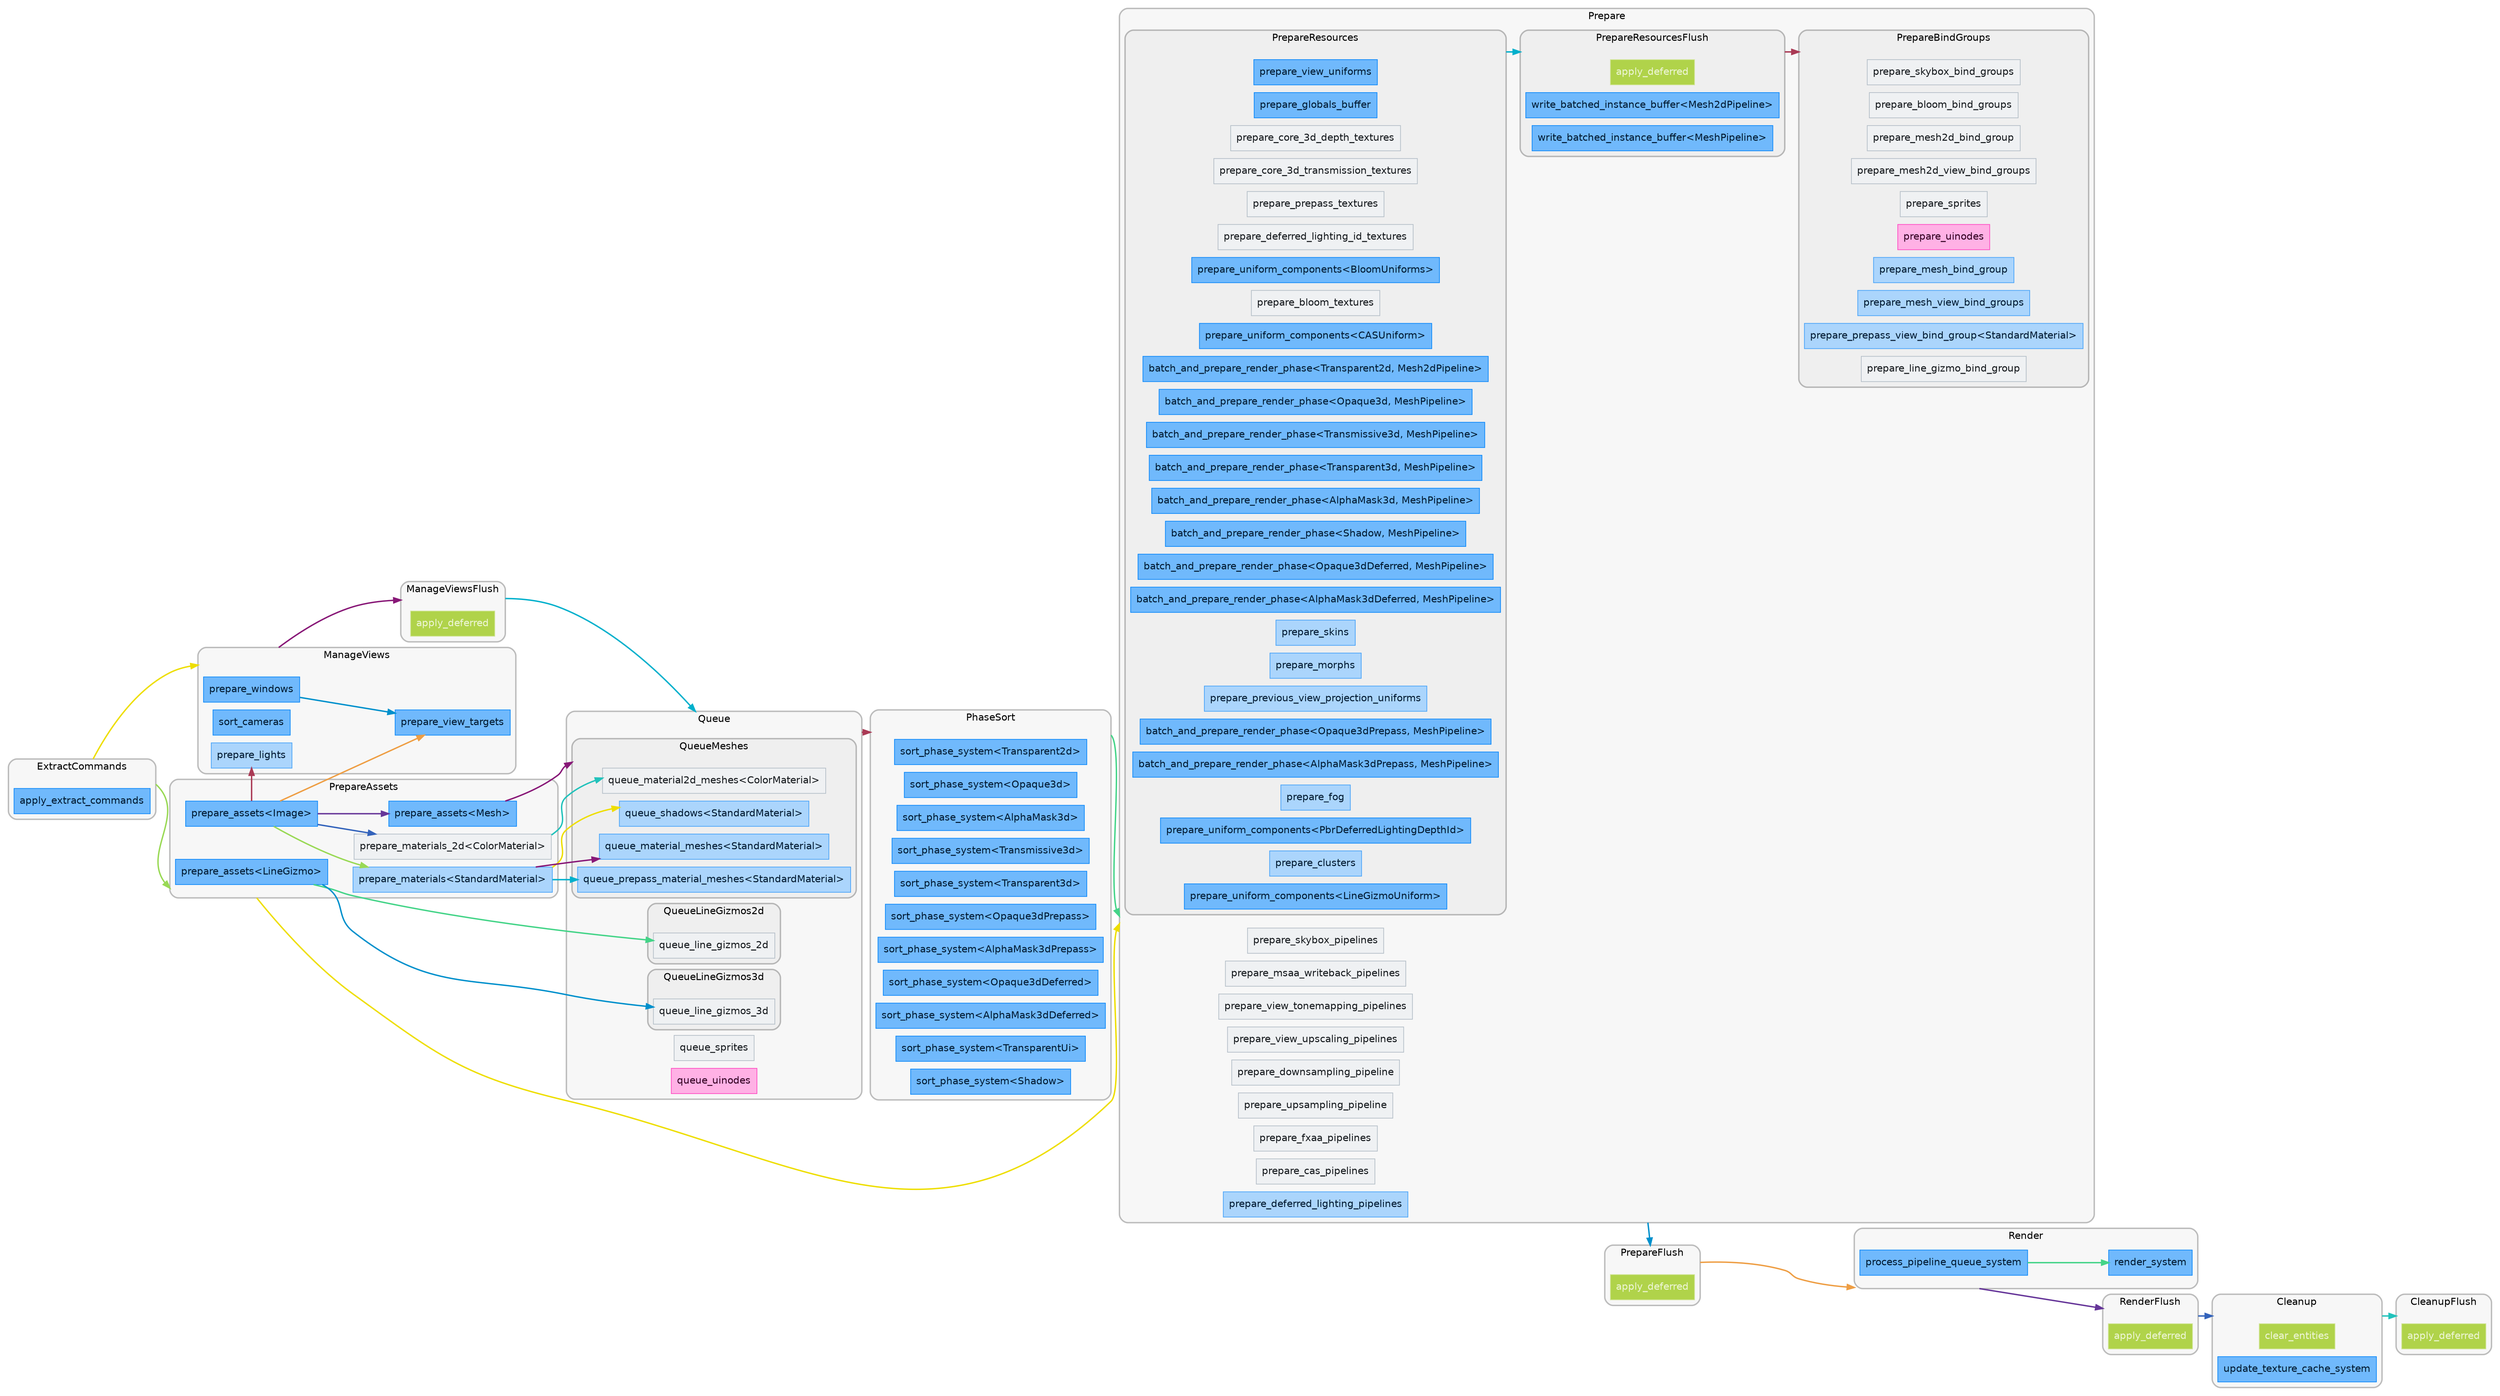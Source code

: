 digraph "" {
	"compound"="true";
	"splines"="spline";
	"rankdir"="LR";
	"bgcolor"="white";
	"fontname"="Helvetica";
	"nodesep"="0.15";
	edge ["penwidth"="2"];
	node ["shape"="box", "style"="filled"];
	subgraph "clusternode_Set(1)" {
		"style"="rounded,filled";
		"label"="ManageViewsFlush";
		"tooltip"="ManageViewsFlush";
		"fillcolor"="#00000008";
		"fontcolor"="#000000";
		"color"="#00000040";
		"penwidth"="2";
		"set_marker_node_Set(1)" ["style"="invis", "label"="", "height"="0", "shape"="point"]
		"node_System(0)" ["label"="apply_deferred", "tooltip"="bevy_ecs::schedule::executor::apply_deferred", "fillcolor"="#b0d34a", "fontname"="Helvetica", "fontcolor"="#edf5d5", "color"="#d3e69c", "penwidth"="1"]
	}
	
	subgraph "clusternode_Set(3)" {
		"style"="rounded,filled";
		"label"="RenderFlush";
		"tooltip"="RenderFlush";
		"fillcolor"="#00000008";
		"fontcolor"="#000000";
		"color"="#00000040";
		"penwidth"="2";
		"set_marker_node_Set(3)" ["style"="invis", "label"="", "height"="0", "shape"="point"]
		"node_System(2)" ["label"="apply_deferred", "tooltip"="bevy_ecs::schedule::executor::apply_deferred", "fillcolor"="#b0d34a", "fontname"="Helvetica", "fontcolor"="#edf5d5", "color"="#d3e69c", "penwidth"="1"]
	}
	
	subgraph "clusternode_Set(4)" {
		"style"="rounded,filled";
		"label"="PrepareFlush";
		"tooltip"="PrepareFlush";
		"fillcolor"="#00000008";
		"fontcolor"="#000000";
		"color"="#00000040";
		"penwidth"="2";
		"set_marker_node_Set(4)" ["style"="invis", "label"="", "height"="0", "shape"="point"]
		"node_System(3)" ["label"="apply_deferred", "tooltip"="bevy_ecs::schedule::executor::apply_deferred", "fillcolor"="#b0d34a", "fontname"="Helvetica", "fontcolor"="#edf5d5", "color"="#d3e69c", "penwidth"="1"]
	}
	
	subgraph "clusternode_Set(5)" {
		"style"="rounded,filled";
		"label"="CleanupFlush";
		"tooltip"="CleanupFlush";
		"fillcolor"="#00000008";
		"fontcolor"="#000000";
		"color"="#00000040";
		"penwidth"="2";
		"set_marker_node_Set(5)" ["style"="invis", "label"="", "height"="0", "shape"="point"]
		"node_System(4)" ["label"="apply_deferred", "tooltip"="bevy_ecs::schedule::executor::apply_deferred", "fillcolor"="#b0d34a", "fontname"="Helvetica", "fontcolor"="#edf5d5", "color"="#d3e69c", "penwidth"="1"]
	}
	
	subgraph "clusternode_Set(6)" {
		"style"="rounded,filled";
		"label"="ExtractCommands";
		"tooltip"="ExtractCommands";
		"fillcolor"="#00000008";
		"fontcolor"="#000000";
		"color"="#00000040";
		"penwidth"="2";
		"set_marker_node_Set(6)" ["style"="invis", "label"="", "height"="0", "shape"="point"]
		"node_System(5)" ["label"="apply_extract_commands", "tooltip"="bevy_render::apply_extract_commands", "fillcolor"="#70b9fc", "fontname"="Helvetica", "fontcolor"="#011a31", "color"="#0c88f9", "penwidth"="1"]
	}
	
	subgraph "clusternode_Set(7)" {
		"style"="rounded,filled";
		"label"="ManageViews";
		"tooltip"="ManageViews";
		"fillcolor"="#00000008";
		"fontcolor"="#000000";
		"color"="#00000040";
		"penwidth"="2";
		"set_marker_node_Set(7)" ["style"="invis", "label"="", "height"="0", "shape"="point"]
		"node_System(9)" ["label"="prepare_windows", "tooltip"="bevy_render::view::window::prepare_windows", "fillcolor"="#70b9fc", "fontname"="Helvetica", "fontcolor"="#011a31", "color"="#0c88f9", "penwidth"="1"]
		"node_System(10)" ["label"="sort_cameras", "tooltip"="bevy_render::camera::camera::sort_cameras", "fillcolor"="#70b9fc", "fontname"="Helvetica", "fontcolor"="#011a31", "color"="#0c88f9", "penwidth"="1"]
		"node_System(11)" ["label"="prepare_view_targets", "tooltip"="bevy_render::view::prepare_view_targets", "fillcolor"="#70b9fc", "fontname"="Helvetica", "fontcolor"="#011a31", "color"="#0c88f9", "penwidth"="1"]
		"node_System(77)" ["label"="prepare_lights", "tooltip"="bevy_pbr::render::light::prepare_lights", "fillcolor"="#abd5fc", "fontname"="Helvetica", "fontcolor"="#011a31", "color"="#48a3f8", "penwidth"="1"]
	}
	
	subgraph "clusternode_Set(8)" {
		"style"="rounded,filled";
		"label"="Queue";
		"tooltip"="Queue";
		"fillcolor"="#00000008";
		"fontcolor"="#000000";
		"color"="#00000040";
		"penwidth"="2";
		"set_marker_node_Set(8)" ["style"="invis", "label"="", "height"="0", "shape"="point"]
		subgraph "clusternode_Set(14)" {
			"style"="rounded,filled";
			"label"="QueueMeshes";
			"tooltip"="QueueMeshes";
			"fillcolor"="#00000008";
			"fontcolor"="#000000";
			"color"="#00000040";
			"penwidth"="2";
			"set_marker_node_Set(14)" ["style"="invis", "label"="", "height"="0", "shape"="point"]
			"node_System(48)" ["label"="queue_material2d_meshes<ColorMaterial>", "tooltip"="bevy_sprite::mesh2d::material::queue_material2d_meshes<bevy_sprite::mesh2d::color_material::ColorMaterial>", "fillcolor"="#eff1f3", "fontname"="Helvetica", "fontcolor"="#15191d", "color"="#b4bec7", "penwidth"="1"]
			"node_System(67)" ["label"="queue_shadows<StandardMaterial>", "tooltip"="bevy_pbr::render::light::queue_shadows<bevy_pbr::pbr_material::StandardMaterial>", "fillcolor"="#abd5fc", "fontname"="Helvetica", "fontcolor"="#011a31", "color"="#48a3f8", "penwidth"="1"]
			"node_System(68)" ["label"="queue_material_meshes<StandardMaterial>", "tooltip"="bevy_pbr::material::queue_material_meshes<bevy_pbr::pbr_material::StandardMaterial>", "fillcolor"="#abd5fc", "fontname"="Helvetica", "fontcolor"="#011a31", "color"="#48a3f8", "penwidth"="1"]
			"node_System(73)" ["label"="queue_prepass_material_meshes<StandardMaterial>", "tooltip"="bevy_pbr::prepass::queue_prepass_material_meshes<bevy_pbr::pbr_material::StandardMaterial>", "fillcolor"="#abd5fc", "fontname"="Helvetica", "fontcolor"="#011a31", "color"="#48a3f8", "penwidth"="1"]
		}
		
		subgraph "clusternode_Set(95)" {
			"style"="rounded,filled";
			"label"="QueueLineGizmos2d";
			"tooltip"="QueueLineGizmos2d";
			"fillcolor"="#00000008";
			"fontcolor"="#000000";
			"color"="#00000040";
			"penwidth"="2";
			"set_marker_node_Set(95)" ["style"="invis", "label"="", "height"="0", "shape"="point"]
			"node_System(83)" ["label"="queue_line_gizmos_2d", "tooltip"="bevy_gizmos::pipeline_2d::queue_line_gizmos_2d", "fillcolor"="#eff1f3", "fontname"="Helvetica", "fontcolor"="#15191d", "color"="#b4bec7", "penwidth"="1"]
		}
		
		subgraph "clusternode_Set(97)" {
			"style"="rounded,filled";
			"label"="QueueLineGizmos3d";
			"tooltip"="QueueLineGizmos3d";
			"fillcolor"="#00000008";
			"fontcolor"="#000000";
			"color"="#00000040";
			"penwidth"="2";
			"set_marker_node_Set(97)" ["style"="invis", "label"="", "height"="0", "shape"="point"]
			"node_System(84)" ["label"="queue_line_gizmos_3d", "tooltip"="bevy_gizmos::pipeline_3d::queue_line_gizmos_3d", "fillcolor"="#eff1f3", "fontname"="Helvetica", "fontcolor"="#15191d", "color"="#b4bec7", "penwidth"="1"]
		}
		
		"node_System(49)" ["label"="queue_sprites", "tooltip"="bevy_sprite::render::queue_sprites", "fillcolor"="#eff1f3", "fontname"="Helvetica", "fontcolor"="#15191d", "color"="#b4bec7", "penwidth"="1"]
		"node_System(51)" ["label"="queue_uinodes", "tooltip"="bevy_ui::render::queue_uinodes", "fillcolor"="#ffb1e5", "fontname"="Helvetica", "fontcolor"="#320021", "color"="#ff4bc2", "penwidth"="1"]
	}
	
	subgraph "clusternode_Set(9)" {
		"style"="rounded,filled";
		"label"="PhaseSort";
		"tooltip"="PhaseSort";
		"fillcolor"="#00000008";
		"fontcolor"="#000000";
		"color"="#00000040";
		"penwidth"="2";
		"set_marker_node_Set(9)" ["style"="invis", "label"="", "height"="0", "shape"="point"]
		"node_System(17)" ["label"="sort_phase_system<Transparent2d>", "tooltip"="bevy_render::render_phase::sort_phase_system<bevy_core_pipeline::core_2d::Transparent2d>", "fillcolor"="#70b9fc", "fontname"="Helvetica", "fontcolor"="#011a31", "color"="#0c88f9", "penwidth"="1"]
		"node_System(20)" ["label"="sort_phase_system<Opaque3d>", "tooltip"="bevy_render::render_phase::sort_phase_system<bevy_core_pipeline::core_3d::Opaque3d>", "fillcolor"="#70b9fc", "fontname"="Helvetica", "fontcolor"="#011a31", "color"="#0c88f9", "penwidth"="1"]
		"node_System(21)" ["label"="sort_phase_system<AlphaMask3d>", "tooltip"="bevy_render::render_phase::sort_phase_system<bevy_core_pipeline::core_3d::AlphaMask3d>", "fillcolor"="#70b9fc", "fontname"="Helvetica", "fontcolor"="#011a31", "color"="#0c88f9", "penwidth"="1"]
		"node_System(22)" ["label"="sort_phase_system<Transmissive3d>", "tooltip"="bevy_render::render_phase::sort_phase_system<bevy_core_pipeline::core_3d::Transmissive3d>", "fillcolor"="#70b9fc", "fontname"="Helvetica", "fontcolor"="#011a31", "color"="#0c88f9", "penwidth"="1"]
		"node_System(23)" ["label"="sort_phase_system<Transparent3d>", "tooltip"="bevy_render::render_phase::sort_phase_system<bevy_core_pipeline::core_3d::Transparent3d>", "fillcolor"="#70b9fc", "fontname"="Helvetica", "fontcolor"="#011a31", "color"="#0c88f9", "penwidth"="1"]
		"node_System(24)" ["label"="sort_phase_system<Opaque3dPrepass>", "tooltip"="bevy_render::render_phase::sort_phase_system<bevy_core_pipeline::prepass::Opaque3dPrepass>", "fillcolor"="#70b9fc", "fontname"="Helvetica", "fontcolor"="#011a31", "color"="#0c88f9", "penwidth"="1"]
		"node_System(25)" ["label"="sort_phase_system<AlphaMask3dPrepass>", "tooltip"="bevy_render::render_phase::sort_phase_system<bevy_core_pipeline::prepass::AlphaMask3dPrepass>", "fillcolor"="#70b9fc", "fontname"="Helvetica", "fontcolor"="#011a31", "color"="#0c88f9", "penwidth"="1"]
		"node_System(26)" ["label"="sort_phase_system<Opaque3dDeferred>", "tooltip"="bevy_render::render_phase::sort_phase_system<bevy_core_pipeline::deferred::Opaque3dDeferred>", "fillcolor"="#70b9fc", "fontname"="Helvetica", "fontcolor"="#011a31", "color"="#0c88f9", "penwidth"="1"]
		"node_System(27)" ["label"="sort_phase_system<AlphaMask3dDeferred>", "tooltip"="bevy_render::render_phase::sort_phase_system<bevy_core_pipeline::deferred::AlphaMask3dDeferred>", "fillcolor"="#70b9fc", "fontname"="Helvetica", "fontcolor"="#011a31", "color"="#0c88f9", "penwidth"="1"]
		"node_System(52)" ["label"="sort_phase_system<TransparentUi>", "tooltip"="bevy_render::render_phase::sort_phase_system<bevy_ui::render::render_pass::TransparentUi>", "fillcolor"="#70b9fc", "fontname"="Helvetica", "fontcolor"="#011a31", "color"="#0c88f9", "penwidth"="1"]
		"node_System(78)" ["label"="sort_phase_system<Shadow>", "tooltip"="bevy_render::render_phase::sort_phase_system<bevy_pbr::render::light::Shadow>", "fillcolor"="#70b9fc", "fontname"="Helvetica", "fontcolor"="#011a31", "color"="#0c88f9", "penwidth"="1"]
	}
	
	subgraph "clusternode_Set(10)" {
		"style"="rounded,filled";
		"label"="Prepare";
		"tooltip"="Prepare";
		"fillcolor"="#00000008";
		"fontcolor"="#000000";
		"color"="#00000040";
		"penwidth"="2";
		"set_marker_node_Set(10)" ["style"="invis", "label"="", "height"="0", "shape"="point"]
		subgraph "clusternode_Set(2)" {
			"style"="rounded,filled";
			"label"="PrepareResourcesFlush";
			"tooltip"="PrepareResourcesFlush";
			"fillcolor"="#00000008";
			"fontcolor"="#000000";
			"color"="#00000040";
			"penwidth"="2";
			"set_marker_node_Set(2)" ["style"="invis", "label"="", "height"="0", "shape"="point"]
			"node_System(1)" ["label"="apply_deferred", "tooltip"="bevy_ecs::schedule::executor::apply_deferred", "fillcolor"="#b0d34a", "fontname"="Helvetica", "fontcolor"="#edf5d5", "color"="#d3e69c", "penwidth"="1"]
			"node_System(44)" ["label"="write_batched_instance_buffer<Mesh2dPipeline>", "tooltip"="bevy_render::batching::write_batched_instance_buffer<bevy_sprite::mesh2d::mesh::Mesh2dPipeline>", "fillcolor"="#70b9fc", "fontname"="Helvetica", "fontcolor"="#011a31", "color"="#0c88f9", "penwidth"="1"]
			"node_System(61)" ["label"="write_batched_instance_buffer<MeshPipeline>", "tooltip"="bevy_render::batching::write_batched_instance_buffer<bevy_pbr::render::mesh::MeshPipeline>", "fillcolor"="#70b9fc", "fontname"="Helvetica", "fontcolor"="#011a31", "color"="#0c88f9", "penwidth"="1"]
		}
		
		subgraph "clusternode_Set(16)" {
			"style"="rounded,filled";
			"label"="PrepareResources";
			"tooltip"="PrepareResources";
			"fillcolor"="#00000008";
			"fontcolor"="#000000";
			"color"="#00000040";
			"penwidth"="2";
			"set_marker_node_Set(16)" ["style"="invis", "label"="", "height"="0", "shape"="point"]
			"node_System(12)" ["label"="prepare_view_uniforms", "tooltip"="bevy_render::view::prepare_view_uniforms", "fillcolor"="#70b9fc", "fontname"="Helvetica", "fontcolor"="#011a31", "color"="#0c88f9", "penwidth"="1"]
			"node_System(14)" ["label"="prepare_globals_buffer", "tooltip"="bevy_render::globals::prepare_globals_buffer", "fillcolor"="#70b9fc", "fontname"="Helvetica", "fontcolor"="#011a31", "color"="#0c88f9", "penwidth"="1"]
			"node_System(28)" ["label"="prepare_core_3d_depth_textures", "tooltip"="bevy_core_pipeline::core_3d::prepare_core_3d_depth_textures", "fillcolor"="#eff1f3", "fontname"="Helvetica", "fontcolor"="#15191d", "color"="#b4bec7", "penwidth"="1"]
			"node_System(29)" ["label"="prepare_core_3d_transmission_textures", "tooltip"="bevy_core_pipeline::core_3d::prepare_core_3d_transmission_textures", "fillcolor"="#eff1f3", "fontname"="Helvetica", "fontcolor"="#15191d", "color"="#b4bec7", "penwidth"="1"]
			"node_System(30)" ["label"="prepare_prepass_textures", "tooltip"="bevy_core_pipeline::core_3d::prepare_prepass_textures", "fillcolor"="#eff1f3", "fontname"="Helvetica", "fontcolor"="#15191d", "color"="#b4bec7", "penwidth"="1"]
			"node_System(31)" ["label"="prepare_deferred_lighting_id_textures", "tooltip"="bevy_core_pipeline::deferred::copy_lighting_id::prepare_deferred_lighting_id_textures", "fillcolor"="#eff1f3", "fontname"="Helvetica", "fontcolor"="#15191d", "color"="#b4bec7", "penwidth"="1"]
			"node_System(35)" ["label"="prepare_uniform_components<BloomUniforms>", "tooltip"="bevy_render::extract_component::prepare_uniform_components<bevy_core_pipeline::bloom::downsampling_pipeline::BloomUniforms>", "fillcolor"="#70b9fc", "fontname"="Helvetica", "fontcolor"="#011a31", "color"="#0c88f9", "penwidth"="1"]
			"node_System(38)" ["label"="prepare_bloom_textures", "tooltip"="bevy_core_pipeline::bloom::prepare_bloom_textures", "fillcolor"="#eff1f3", "fontname"="Helvetica", "fontcolor"="#15191d", "color"="#b4bec7", "penwidth"="1"]
			"node_System(41)" ["label"="prepare_uniform_components<CASUniform>", "tooltip"="bevy_render::extract_component::prepare_uniform_components<bevy_core_pipeline::contrast_adaptive_sharpening::CASUniform>", "fillcolor"="#70b9fc", "fontname"="Helvetica", "fontcolor"="#011a31", "color"="#0c88f9", "penwidth"="1"]
			"node_System(43)" ["label"="batch_and_prepare_render_phase<Transparent2d, Mesh2dPipeline>", "tooltip"="bevy_render::batching::batch_and_prepare_render_phase<bevy_core_pipeline::core_2d::Transparent2d, bevy_sprite::mesh2d::mesh::Mesh2dPipeline>", "fillcolor"="#70b9fc", "fontname"="Helvetica", "fontcolor"="#011a31", "color"="#0c88f9", "penwidth"="1"]
			"node_System(54)" ["label"="batch_and_prepare_render_phase<Opaque3d, MeshPipeline>", "tooltip"="bevy_render::batching::batch_and_prepare_render_phase<bevy_core_pipeline::core_3d::Opaque3d, bevy_pbr::render::mesh::MeshPipeline>", "fillcolor"="#70b9fc", "fontname"="Helvetica", "fontcolor"="#011a31", "color"="#0c88f9", "penwidth"="1"]
			"node_System(55)" ["label"="batch_and_prepare_render_phase<Transmissive3d, MeshPipeline>", "tooltip"="bevy_render::batching::batch_and_prepare_render_phase<bevy_core_pipeline::core_3d::Transmissive3d, bevy_pbr::render::mesh::MeshPipeline>", "fillcolor"="#70b9fc", "fontname"="Helvetica", "fontcolor"="#011a31", "color"="#0c88f9", "penwidth"="1"]
			"node_System(56)" ["label"="batch_and_prepare_render_phase<Transparent3d, MeshPipeline>", "tooltip"="bevy_render::batching::batch_and_prepare_render_phase<bevy_core_pipeline::core_3d::Transparent3d, bevy_pbr::render::mesh::MeshPipeline>", "fillcolor"="#70b9fc", "fontname"="Helvetica", "fontcolor"="#011a31", "color"="#0c88f9", "penwidth"="1"]
			"node_System(57)" ["label"="batch_and_prepare_render_phase<AlphaMask3d, MeshPipeline>", "tooltip"="bevy_render::batching::batch_and_prepare_render_phase<bevy_core_pipeline::core_3d::AlphaMask3d, bevy_pbr::render::mesh::MeshPipeline>", "fillcolor"="#70b9fc", "fontname"="Helvetica", "fontcolor"="#011a31", "color"="#0c88f9", "penwidth"="1"]
			"node_System(58)" ["label"="batch_and_prepare_render_phase<Shadow, MeshPipeline>", "tooltip"="bevy_render::batching::batch_and_prepare_render_phase<bevy_pbr::render::light::Shadow, bevy_pbr::render::mesh::MeshPipeline>", "fillcolor"="#70b9fc", "fontname"="Helvetica", "fontcolor"="#011a31", "color"="#0c88f9", "penwidth"="1"]
			"node_System(59)" ["label"="batch_and_prepare_render_phase<Opaque3dDeferred, MeshPipeline>", "tooltip"="bevy_render::batching::batch_and_prepare_render_phase<bevy_core_pipeline::deferred::Opaque3dDeferred, bevy_pbr::render::mesh::MeshPipeline>", "fillcolor"="#70b9fc", "fontname"="Helvetica", "fontcolor"="#011a31", "color"="#0c88f9", "penwidth"="1"]
			"node_System(60)" ["label"="batch_and_prepare_render_phase<AlphaMask3dDeferred, MeshPipeline>", "tooltip"="bevy_render::batching::batch_and_prepare_render_phase<bevy_core_pipeline::deferred::AlphaMask3dDeferred, bevy_pbr::render::mesh::MeshPipeline>", "fillcolor"="#70b9fc", "fontname"="Helvetica", "fontcolor"="#011a31", "color"="#0c88f9", "penwidth"="1"]
			"node_System(62)" ["label"="prepare_skins", "tooltip"="bevy_pbr::render::skin::prepare_skins", "fillcolor"="#abd5fc", "fontname"="Helvetica", "fontcolor"="#011a31", "color"="#48a3f8", "penwidth"="1"]
			"node_System(63)" ["label"="prepare_morphs", "tooltip"="bevy_pbr::render::morph::prepare_morphs", "fillcolor"="#abd5fc", "fontname"="Helvetica", "fontcolor"="#011a31", "color"="#48a3f8", "penwidth"="1"]
			"node_System(70)" ["label"="prepare_previous_view_projection_uniforms", "tooltip"="bevy_pbr::prepass::prepare_previous_view_projection_uniforms", "fillcolor"="#abd5fc", "fontname"="Helvetica", "fontcolor"="#011a31", "color"="#48a3f8", "penwidth"="1"]
			"node_System(71)" ["label"="batch_and_prepare_render_phase<Opaque3dPrepass, MeshPipeline>", "tooltip"="bevy_render::batching::batch_and_prepare_render_phase<bevy_core_pipeline::prepass::Opaque3dPrepass, bevy_pbr::render::mesh::MeshPipeline>", "fillcolor"="#70b9fc", "fontname"="Helvetica", "fontcolor"="#011a31", "color"="#0c88f9", "penwidth"="1"]
			"node_System(72)" ["label"="batch_and_prepare_render_phase<AlphaMask3dPrepass, MeshPipeline>", "tooltip"="bevy_render::batching::batch_and_prepare_render_phase<bevy_core_pipeline::prepass::AlphaMask3dPrepass, bevy_pbr::render::mesh::MeshPipeline>", "fillcolor"="#70b9fc", "fontname"="Helvetica", "fontcolor"="#011a31", "color"="#0c88f9", "penwidth"="1"]
			"node_System(74)" ["label"="prepare_fog", "tooltip"="bevy_pbr::render::fog::prepare_fog", "fillcolor"="#abd5fc", "fontname"="Helvetica", "fontcolor"="#011a31", "color"="#48a3f8", "penwidth"="1"]
			"node_System(75)" ["label"="prepare_uniform_components<PbrDeferredLightingDepthId>", "tooltip"="bevy_render::extract_component::prepare_uniform_components<bevy_pbr::deferred::PbrDeferredLightingDepthId>", "fillcolor"="#70b9fc", "fontname"="Helvetica", "fontcolor"="#011a31", "color"="#0c88f9", "penwidth"="1"]
			"node_System(79)" ["label"="prepare_clusters", "tooltip"="bevy_pbr::render::light::prepare_clusters", "fillcolor"="#abd5fc", "fontname"="Helvetica", "fontcolor"="#011a31", "color"="#48a3f8", "penwidth"="1"]
			"node_System(80)" ["label"="prepare_uniform_components<LineGizmoUniform>", "tooltip"="bevy_render::extract_component::prepare_uniform_components<bevy_gizmos::LineGizmoUniform>", "fillcolor"="#70b9fc", "fontname"="Helvetica", "fontcolor"="#011a31", "color"="#0c88f9", "penwidth"="1"]
		}
		
		subgraph "clusternode_Set(17)" {
			"style"="rounded,filled";
			"label"="PrepareBindGroups";
			"tooltip"="PrepareBindGroups";
			"fillcolor"="#00000008";
			"fontcolor"="#000000";
			"color"="#00000040";
			"penwidth"="2";
			"set_marker_node_Set(17)" ["style"="invis", "label"="", "height"="0", "shape"="point"]
			"node_System(19)" ["label"="prepare_skybox_bind_groups", "tooltip"="bevy_core_pipeline::skybox::prepare_skybox_bind_groups", "fillcolor"="#eff1f3", "fontname"="Helvetica", "fontcolor"="#15191d", "color"="#b4bec7", "penwidth"="1"]
			"node_System(39)" ["label"="prepare_bloom_bind_groups", "tooltip"="bevy_core_pipeline::bloom::prepare_bloom_bind_groups", "fillcolor"="#eff1f3", "fontname"="Helvetica", "fontcolor"="#15191d", "color"="#b4bec7", "penwidth"="1"]
			"node_System(45)" ["label"="prepare_mesh2d_bind_group", "tooltip"="bevy_sprite::mesh2d::mesh::prepare_mesh2d_bind_group", "fillcolor"="#eff1f3", "fontname"="Helvetica", "fontcolor"="#15191d", "color"="#b4bec7", "penwidth"="1"]
			"node_System(46)" ["label"="prepare_mesh2d_view_bind_groups", "tooltip"="bevy_sprite::mesh2d::mesh::prepare_mesh2d_view_bind_groups", "fillcolor"="#eff1f3", "fontname"="Helvetica", "fontcolor"="#15191d", "color"="#b4bec7", "penwidth"="1"]
			"node_System(50)" ["label"="prepare_sprites", "tooltip"="bevy_sprite::render::prepare_sprites", "fillcolor"="#eff1f3", "fontname"="Helvetica", "fontcolor"="#15191d", "color"="#b4bec7", "penwidth"="1"]
			"node_System(53)" ["label"="prepare_uinodes", "tooltip"="bevy_ui::render::prepare_uinodes", "fillcolor"="#ffb1e5", "fontname"="Helvetica", "fontcolor"="#320021", "color"="#ff4bc2", "penwidth"="1"]
			"node_System(64)" ["label"="prepare_mesh_bind_group", "tooltip"="bevy_pbr::render::mesh::prepare_mesh_bind_group", "fillcolor"="#abd5fc", "fontname"="Helvetica", "fontcolor"="#011a31", "color"="#48a3f8", "penwidth"="1"]
			"node_System(65)" ["label"="prepare_mesh_view_bind_groups", "tooltip"="bevy_pbr::render::mesh_view_bindings::prepare_mesh_view_bind_groups", "fillcolor"="#abd5fc", "fontname"="Helvetica", "fontcolor"="#011a31", "color"="#48a3f8", "penwidth"="1"]
			"node_System(69)" ["label"="prepare_prepass_view_bind_group<StandardMaterial>", "tooltip"="bevy_pbr::prepass::prepare_prepass_view_bind_group<bevy_pbr::pbr_material::StandardMaterial>", "fillcolor"="#abd5fc", "fontname"="Helvetica", "fontcolor"="#011a31", "color"="#48a3f8", "penwidth"="1"]
			"node_System(82)" ["label"="prepare_line_gizmo_bind_group", "tooltip"="bevy_gizmos::prepare_line_gizmo_bind_group", "fillcolor"="#eff1f3", "fontname"="Helvetica", "fontcolor"="#15191d", "color"="#b4bec7", "penwidth"="1"]
		}
		
		"node_System(18)" ["label"="prepare_skybox_pipelines", "tooltip"="bevy_core_pipeline::skybox::prepare_skybox_pipelines", "fillcolor"="#eff1f3", "fontname"="Helvetica", "fontcolor"="#15191d", "color"="#b4bec7", "penwidth"="1"]
		"node_System(32)" ["label"="prepare_msaa_writeback_pipelines", "tooltip"="bevy_core_pipeline::msaa_writeback::prepare_msaa_writeback_pipelines", "fillcolor"="#eff1f3", "fontname"="Helvetica", "fontcolor"="#15191d", "color"="#b4bec7", "penwidth"="1"]
		"node_System(33)" ["label"="prepare_view_tonemapping_pipelines", "tooltip"="bevy_core_pipeline::tonemapping::prepare_view_tonemapping_pipelines", "fillcolor"="#eff1f3", "fontname"="Helvetica", "fontcolor"="#15191d", "color"="#b4bec7", "penwidth"="1"]
		"node_System(34)" ["label"="prepare_view_upscaling_pipelines", "tooltip"="bevy_core_pipeline::upscaling::prepare_view_upscaling_pipelines", "fillcolor"="#eff1f3", "fontname"="Helvetica", "fontcolor"="#15191d", "color"="#b4bec7", "penwidth"="1"]
		"node_System(36)" ["label"="prepare_downsampling_pipeline", "tooltip"="bevy_core_pipeline::bloom::downsampling_pipeline::prepare_downsampling_pipeline", "fillcolor"="#eff1f3", "fontname"="Helvetica", "fontcolor"="#15191d", "color"="#b4bec7", "penwidth"="1"]
		"node_System(37)" ["label"="prepare_upsampling_pipeline", "tooltip"="bevy_core_pipeline::bloom::upsampling_pipeline::prepare_upsampling_pipeline", "fillcolor"="#eff1f3", "fontname"="Helvetica", "fontcolor"="#15191d", "color"="#b4bec7", "penwidth"="1"]
		"node_System(40)" ["label"="prepare_fxaa_pipelines", "tooltip"="bevy_core_pipeline::fxaa::prepare_fxaa_pipelines", "fillcolor"="#eff1f3", "fontname"="Helvetica", "fontcolor"="#15191d", "color"="#b4bec7", "penwidth"="1"]
		"node_System(42)" ["label"="prepare_cas_pipelines", "tooltip"="bevy_core_pipeline::contrast_adaptive_sharpening::prepare_cas_pipelines", "fillcolor"="#eff1f3", "fontname"="Helvetica", "fontcolor"="#15191d", "color"="#b4bec7", "penwidth"="1"]
		"node_System(76)" ["label"="prepare_deferred_lighting_pipelines", "tooltip"="bevy_pbr::deferred::prepare_deferred_lighting_pipelines", "fillcolor"="#abd5fc", "fontname"="Helvetica", "fontcolor"="#011a31", "color"="#48a3f8", "penwidth"="1"]
	}
	
	subgraph "clusternode_Set(11)" {
		"style"="rounded,filled";
		"label"="Render";
		"tooltip"="Render";
		"fillcolor"="#00000008";
		"fontcolor"="#000000";
		"color"="#00000040";
		"penwidth"="2";
		"set_marker_node_Set(11)" ["style"="invis", "label"="", "height"="0", "shape"="point"]
		"node_System(6)" ["label"="process_pipeline_queue_system", "tooltip"="bevy_render::render_resource::pipeline_cache::PipelineCache::process_pipeline_queue_system", "fillcolor"="#70b9fc", "fontname"="Helvetica", "fontcolor"="#011a31", "color"="#0c88f9", "penwidth"="1"]
		"node_System(7)" ["label"="render_system", "tooltip"="bevy_render::renderer::render_system", "fillcolor"="#70b9fc", "fontname"="Helvetica", "fontcolor"="#011a31", "color"="#0c88f9", "penwidth"="1"]
	}
	
	subgraph "clusternode_Set(12)" {
		"style"="rounded,filled";
		"label"="Cleanup";
		"tooltip"="Cleanup";
		"fillcolor"="#00000008";
		"fontcolor"="#000000";
		"color"="#00000040";
		"penwidth"="2";
		"set_marker_node_Set(12)" ["style"="invis", "label"="", "height"="0", "shape"="point"]
		"node_System(8)" ["label"="clear_entities", "tooltip"="bevy_ecs::world::World::clear_entities", "fillcolor"="#b0d34a", "fontname"="Helvetica", "fontcolor"="#edf5d5", "color"="#d3e69c", "penwidth"="1"]
		"node_System(16)" ["label"="update_texture_cache_system", "tooltip"="bevy_render::texture::texture_cache::update_texture_cache_system", "fillcolor"="#70b9fc", "fontname"="Helvetica", "fontcolor"="#011a31", "color"="#0c88f9", "penwidth"="1"]
	}
	
	subgraph "clusternode_Set(13)" {
		"style"="rounded,filled";
		"label"="PrepareAssets";
		"tooltip"="PrepareAssets";
		"fillcolor"="#00000008";
		"fontcolor"="#000000";
		"color"="#00000040";
		"penwidth"="2";
		"set_marker_node_Set(13)" ["style"="invis", "label"="", "height"="0", "shape"="point"]
		"node_System(13)" ["label"="prepare_assets<Mesh>", "tooltip"="bevy_render::render_asset::prepare_assets<bevy_render::mesh::mesh::Mesh>", "fillcolor"="#70b9fc", "fontname"="Helvetica", "fontcolor"="#011a31", "color"="#0c88f9", "penwidth"="1"]
		"node_System(15)" ["label"="prepare_assets<Image>", "tooltip"="bevy_render::render_asset::prepare_assets<bevy_render::texture::image::Image>", "fillcolor"="#70b9fc", "fontname"="Helvetica", "fontcolor"="#011a31", "color"="#0c88f9", "penwidth"="1"]
		"node_System(47)" ["label"="prepare_materials_2d<ColorMaterial>", "tooltip"="bevy_sprite::mesh2d::material::prepare_materials_2d<bevy_sprite::mesh2d::color_material::ColorMaterial>", "fillcolor"="#eff1f3", "fontname"="Helvetica", "fontcolor"="#15191d", "color"="#b4bec7", "penwidth"="1"]
		"node_System(66)" ["label"="prepare_materials<StandardMaterial>", "tooltip"="bevy_pbr::material::prepare_materials<bevy_pbr::pbr_material::StandardMaterial>", "fillcolor"="#abd5fc", "fontname"="Helvetica", "fontcolor"="#011a31", "color"="#48a3f8", "penwidth"="1"]
		"node_System(81)" ["label"="prepare_assets<LineGizmo>", "tooltip"="bevy_render::render_asset::prepare_assets<bevy_gizmos::LineGizmo>", "fillcolor"="#70b9fc", "fontname"="Helvetica", "fontcolor"="#011a31", "color"="#0c88f9", "penwidth"="1"]
	}
	
	"set_marker_node_Set(6)" -> "set_marker_node_Set(7)" ["lhead"="clusternode_Set(7)", "ltail"="clusternode_Set(6)", "tooltip"="ExtractCommands → ManageViews", "color"="#eede00"]
	"set_marker_node_Set(7)" -> "set_marker_node_Set(1)" ["lhead"="clusternode_Set(1)", "ltail"="clusternode_Set(7)", "tooltip"="ManageViews → ManageViewsFlush", "color"="#881877"]
	"set_marker_node_Set(1)" -> "set_marker_node_Set(8)" ["lhead"="clusternode_Set(8)", "ltail"="clusternode_Set(1)", "tooltip"="ManageViewsFlush → Queue", "color"="#00b0cc"]
	"set_marker_node_Set(8)" -> "set_marker_node_Set(9)" ["lhead"="clusternode_Set(9)", "ltail"="clusternode_Set(8)", "tooltip"="Queue → PhaseSort", "color"="#aa3a55"]
	"set_marker_node_Set(9)" -> "set_marker_node_Set(10)" ["lhead"="clusternode_Set(10)", "ltail"="clusternode_Set(9)", "tooltip"="PhaseSort → Prepare", "color"="#44d488"]
	"set_marker_node_Set(10)" -> "set_marker_node_Set(4)" ["lhead"="clusternode_Set(4)", "ltail"="clusternode_Set(10)", "tooltip"="Prepare → PrepareFlush", "color"="#0090cc"]
	"set_marker_node_Set(4)" -> "set_marker_node_Set(11)" ["lhead"="clusternode_Set(11)", "ltail"="clusternode_Set(4)", "tooltip"="PrepareFlush → Render", "color"="#ee9e44"]
	"set_marker_node_Set(11)" -> "set_marker_node_Set(3)" ["lhead"="clusternode_Set(3)", "ltail"="clusternode_Set(11)", "tooltip"="Render → RenderFlush", "color"="#663699"]
	"set_marker_node_Set(3)" -> "set_marker_node_Set(12)" ["lhead"="clusternode_Set(12)", "ltail"="clusternode_Set(3)", "tooltip"="RenderFlush → Cleanup", "color"="#3363bb"]
	"set_marker_node_Set(12)" -> "set_marker_node_Set(5)" ["lhead"="clusternode_Set(5)", "ltail"="clusternode_Set(12)", "tooltip"="Cleanup → CleanupFlush", "color"="#22c2bb"]
	"set_marker_node_Set(6)" -> "set_marker_node_Set(13)" ["lhead"="clusternode_Set(13)", "ltail"="clusternode_Set(6)", "tooltip"="ExtractCommands → PrepareAssets", "color"="#99d955"]
	"set_marker_node_Set(13)" -> "set_marker_node_Set(10)" ["lhead"="clusternode_Set(10)", "ltail"="clusternode_Set(13)", "tooltip"="PrepareAssets → Prepare", "color"="#eede00"]
	"node_System(13)" -> "set_marker_node_Set(14)" ["lhead"="clusternode_Set(14)", "ltail"="", "tooltip"="SystemTypeSet(prepare_assets<Mesh>()) → QueueMeshes", "color"="#881877"]
	"set_marker_node_Set(16)" -> "set_marker_node_Set(2)" ["lhead"="clusternode_Set(2)", "ltail"="clusternode_Set(16)", "tooltip"="PrepareResources → PrepareResourcesFlush", "color"="#00b0cc"]
	"set_marker_node_Set(2)" -> "set_marker_node_Set(17)" ["lhead"="clusternode_Set(17)", "ltail"="clusternode_Set(2)", "tooltip"="PrepareResourcesFlush → PrepareBindGroups", "color"="#aa3a55"]
	"node_System(6)" -> "node_System(7)" ["lhead"="", "ltail"="", "tooltip"="process_pipeline_queue_system → SystemTypeSet(render_system())", "color"="#44d488"]
	"node_System(9)" -> "node_System(11)" ["lhead"="", "ltail"="", "tooltip"="SystemTypeSet(prepare_windows()) → prepare_view_targets", "color"="#0090cc"]
	"node_System(15)" -> "node_System(11)" ["lhead"="", "ltail"="", "tooltip"="SystemTypeSet(prepare_assets<Image>()) → prepare_view_targets", "color"="#ee9e44"]
	"node_System(15)" -> "node_System(13)" ["lhead"="", "ltail"="", "tooltip"="SystemTypeSet(prepare_assets<Image>()) → prepare_assets<Mesh>", "color"="#663699"]
	"node_System(15)" -> "node_System(47)" ["lhead"="", "ltail"="", "tooltip"="SystemTypeSet(prepare_assets<Image>()) → prepare_materials_2d<ColorMaterial>", "color"="#3363bb"]
	"node_System(47)" -> "node_System(48)" ["lhead"="", "ltail"="", "tooltip"="SystemTypeSet(prepare_materials_2d<ColorMaterial>()) → queue_material2d_meshes<ColorMaterial>", "color"="#22c2bb"]
	"node_System(15)" -> "node_System(66)" ["lhead"="", "ltail"="", "tooltip"="SystemTypeSet(prepare_assets<Image>()) → prepare_materials<StandardMaterial>", "color"="#99d955"]
	"node_System(66)" -> "node_System(67)" ["lhead"="", "ltail"="", "tooltip"="SystemTypeSet(prepare_materials<StandardMaterial>()) → queue_shadows<StandardMaterial>", "color"="#eede00"]
	"node_System(66)" -> "node_System(68)" ["lhead"="", "ltail"="", "tooltip"="SystemTypeSet(prepare_materials<StandardMaterial>()) → queue_material_meshes<StandardMaterial>", "color"="#881877"]
	"node_System(66)" -> "node_System(73)" ["lhead"="", "ltail"="", "tooltip"="SystemTypeSet(prepare_materials<StandardMaterial>()) → queue_prepass_material_meshes<StandardMaterial>", "color"="#00b0cc"]
	"node_System(15)" -> "node_System(77)" ["lhead"="", "ltail"="", "tooltip"="SystemTypeSet(prepare_assets<Image>()) → prepare_lights", "color"="#aa3a55"]
	"node_System(81)" -> "node_System(83)" ["lhead"="", "ltail"="", "tooltip"="SystemTypeSet(prepare_assets<LineGizmo>()) → queue_line_gizmos_2d", "color"="#44d488"]
	"node_System(81)" -> "node_System(84)" ["lhead"="", "ltail"="", "tooltip"="SystemTypeSet(prepare_assets<LineGizmo>()) → queue_line_gizmos_3d", "color"="#0090cc"]
}
